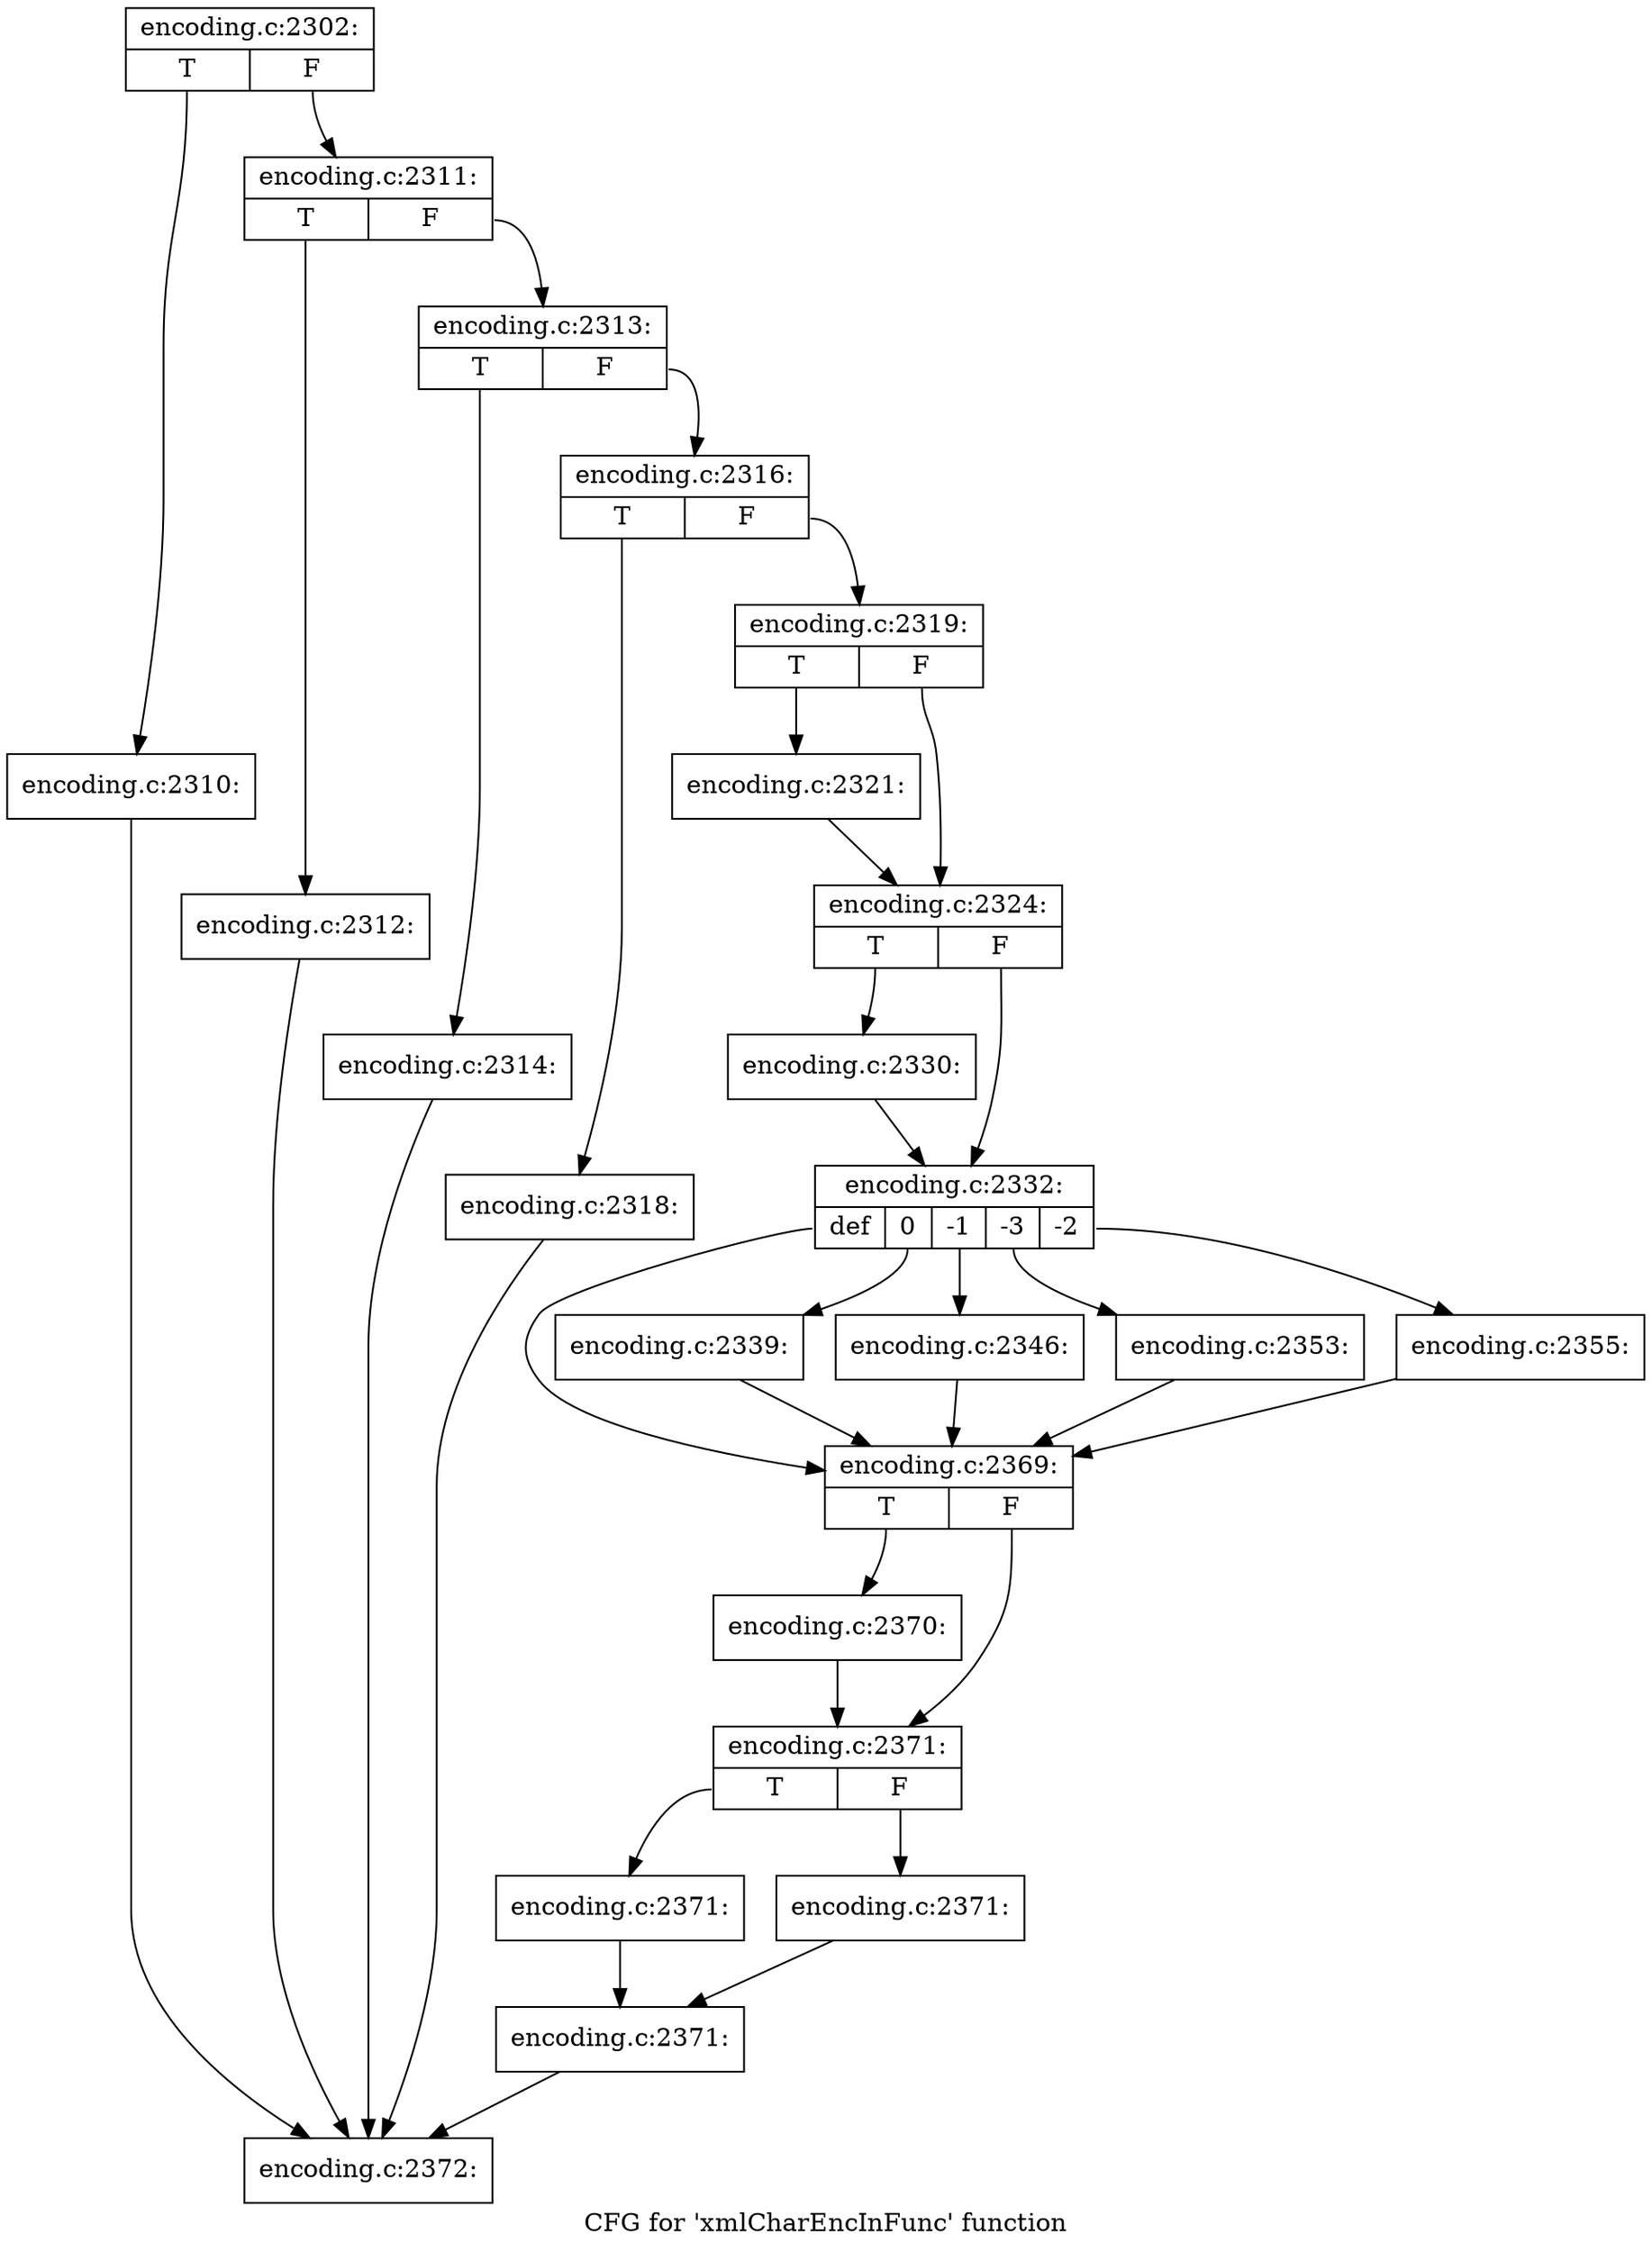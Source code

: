 digraph "CFG for 'xmlCharEncInFunc' function" {
	label="CFG for 'xmlCharEncInFunc' function";

	Node0x5557bd956bd0 [shape=record,label="{encoding.c:2302:|{<s0>T|<s1>F}}"];
	Node0x5557bd956bd0:s0 -> Node0x5557bd8e2c40;
	Node0x5557bd956bd0:s1 -> Node0x5557bd8e2c90;
	Node0x5557bd8e2c40 [shape=record,label="{encoding.c:2310:}"];
	Node0x5557bd8e2c40 -> Node0x5557bd9592d0;
	Node0x5557bd8e2c90 [shape=record,label="{encoding.c:2311:|{<s0>T|<s1>F}}"];
	Node0x5557bd8e2c90:s0 -> Node0x5557bd8e3150;
	Node0x5557bd8e2c90:s1 -> Node0x5557bd8e31a0;
	Node0x5557bd8e3150 [shape=record,label="{encoding.c:2312:}"];
	Node0x5557bd8e3150 -> Node0x5557bd9592d0;
	Node0x5557bd8e31a0 [shape=record,label="{encoding.c:2313:|{<s0>T|<s1>F}}"];
	Node0x5557bd8e31a0:s0 -> Node0x5557bd8e3660;
	Node0x5557bd8e31a0:s1 -> Node0x5557bd8e36b0;
	Node0x5557bd8e3660 [shape=record,label="{encoding.c:2314:}"];
	Node0x5557bd8e3660 -> Node0x5557bd9592d0;
	Node0x5557bd8e36b0 [shape=record,label="{encoding.c:2316:|{<s0>T|<s1>F}}"];
	Node0x5557bd8e36b0:s0 -> Node0x5557bd95d880;
	Node0x5557bd8e36b0:s1 -> Node0x5557bd95d8d0;
	Node0x5557bd95d880 [shape=record,label="{encoding.c:2318:}"];
	Node0x5557bd95d880 -> Node0x5557bd9592d0;
	Node0x5557bd95d8d0 [shape=record,label="{encoding.c:2319:|{<s0>T|<s1>F}}"];
	Node0x5557bd95d8d0:s0 -> Node0x5557bd95e210;
	Node0x5557bd95d8d0:s1 -> Node0x5557bd95e260;
	Node0x5557bd95e210 [shape=record,label="{encoding.c:2321:}"];
	Node0x5557bd95e210 -> Node0x5557bd95e260;
	Node0x5557bd95e260 [shape=record,label="{encoding.c:2324:|{<s0>T|<s1>F}}"];
	Node0x5557bd95e260:s0 -> Node0x5557bd960690;
	Node0x5557bd95e260:s1 -> Node0x5557bd9606e0;
	Node0x5557bd960690 [shape=record,label="{encoding.c:2330:}"];
	Node0x5557bd960690 -> Node0x5557bd9606e0;
	Node0x5557bd9606e0 [shape=record,label="{encoding.c:2332:|{<s0>def|<s1>0|<s2>-1|<s3>-3|<s4>-2}}"];
	Node0x5557bd9606e0:s0 -> Node0x5557bd960b60;
	Node0x5557bd9606e0:s1 -> Node0x5557bd960d60;
	Node0x5557bd9606e0:s2 -> Node0x5557bd960e40;
	Node0x5557bd9606e0:s3 -> Node0x5557bd960f20;
	Node0x5557bd9606e0:s4 -> Node0x5557bd961000;
	Node0x5557bd960d60 [shape=record,label="{encoding.c:2339:}"];
	Node0x5557bd960d60 -> Node0x5557bd960b60;
	Node0x5557bd960e40 [shape=record,label="{encoding.c:2346:}"];
	Node0x5557bd960e40 -> Node0x5557bd960b60;
	Node0x5557bd960f20 [shape=record,label="{encoding.c:2353:}"];
	Node0x5557bd960f20 -> Node0x5557bd960b60;
	Node0x5557bd961000 [shape=record,label="{encoding.c:2355:}"];
	Node0x5557bd961000 -> Node0x5557bd960b60;
	Node0x5557bd960b60 [shape=record,label="{encoding.c:2369:|{<s0>T|<s1>F}}"];
	Node0x5557bd960b60:s0 -> Node0x5557bd960c40;
	Node0x5557bd960b60:s1 -> Node0x5557bd962810;
	Node0x5557bd960c40 [shape=record,label="{encoding.c:2370:}"];
	Node0x5557bd960c40 -> Node0x5557bd962810;
	Node0x5557bd962810 [shape=record,label="{encoding.c:2371:|{<s0>T|<s1>F}}"];
	Node0x5557bd962810:s0 -> Node0x5557bd962cc0;
	Node0x5557bd962810:s1 -> Node0x5557bd962d10;
	Node0x5557bd962cc0 [shape=record,label="{encoding.c:2371:}"];
	Node0x5557bd962cc0 -> Node0x5557bd962d60;
	Node0x5557bd962d10 [shape=record,label="{encoding.c:2371:}"];
	Node0x5557bd962d10 -> Node0x5557bd962d60;
	Node0x5557bd962d60 [shape=record,label="{encoding.c:2371:}"];
	Node0x5557bd962d60 -> Node0x5557bd9592d0;
	Node0x5557bd9592d0 [shape=record,label="{encoding.c:2372:}"];
}

